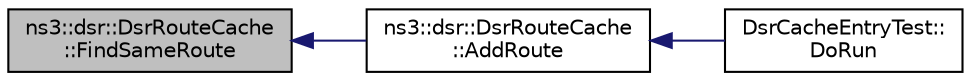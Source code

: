digraph "ns3::dsr::DsrRouteCache::FindSameRoute"
{
  edge [fontname="Helvetica",fontsize="10",labelfontname="Helvetica",labelfontsize="10"];
  node [fontname="Helvetica",fontsize="10",shape=record];
  rankdir="LR";
  Node1 [label="ns3::dsr::DsrRouteCache\l::FindSameRoute",height=0.2,width=0.4,color="black", fillcolor="grey75", style="filled", fontcolor="black"];
  Node1 -> Node2 [dir="back",color="midnightblue",fontsize="10",style="solid"];
  Node2 [label="ns3::dsr::DsrRouteCache\l::AddRoute",height=0.2,width=0.4,color="black", fillcolor="white", style="filled",URL="$df/d3d/classns3_1_1dsr_1_1DsrRouteCache.html#aff3dfb9a3d25a73e79363e8d6d977003",tooltip="Add route cache entry if it doesn&#39;t yet exist in route cache. "];
  Node2 -> Node3 [dir="back",color="midnightblue",fontsize="10",style="solid"];
  Node3 [label="DsrCacheEntryTest::\lDoRun",height=0.2,width=0.4,color="black", fillcolor="white", style="filled",URL="$d1/d6a/classDsrCacheEntryTest.html#a3603ab285d1258eccd2416853b98c76f",tooltip="Implementation to actually run this TestCase. "];
}
